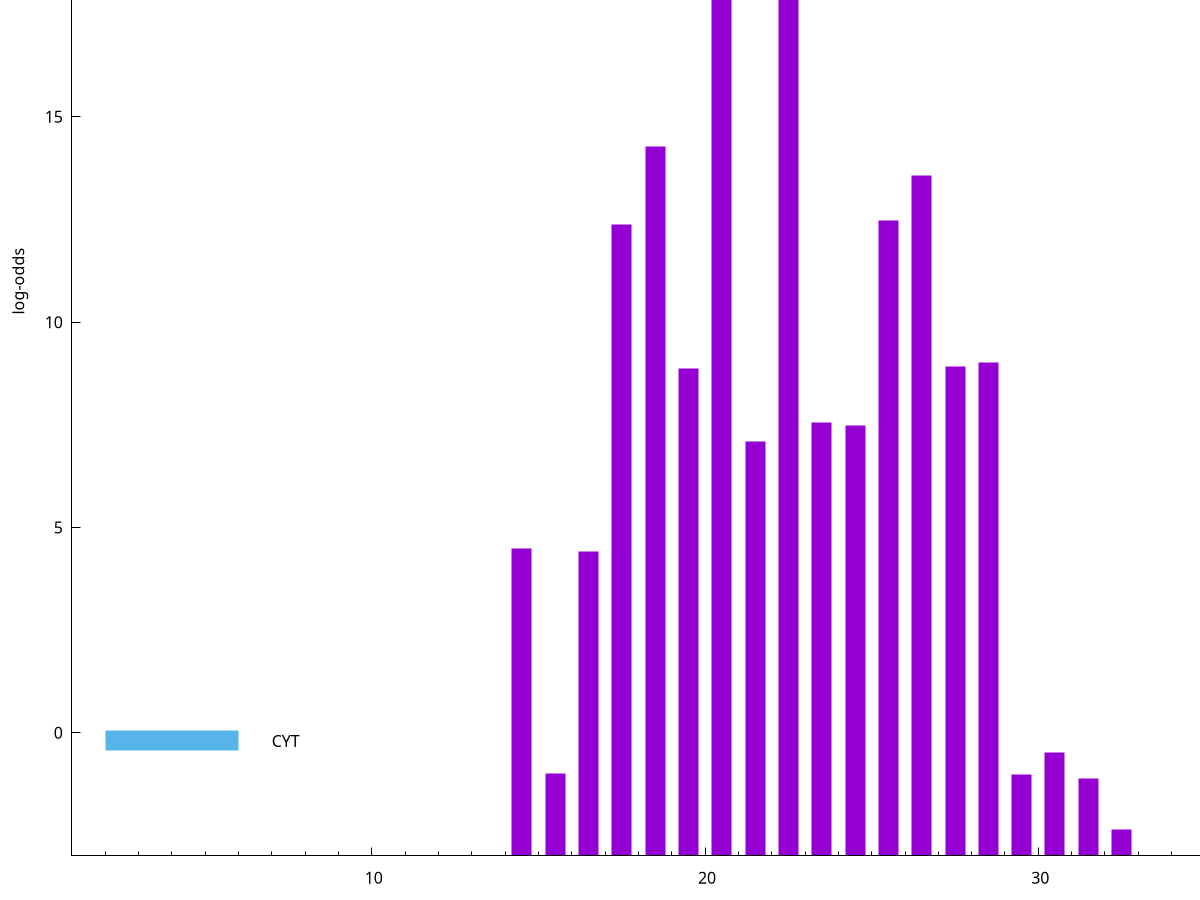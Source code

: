 set title "LipoP predictions for SRR5666485.gff"
set size 2., 1.4
set xrange [1:70] 
set mxtics 10
set yrange [-3:25]
set y2range [0:28]
set ylabel "log-odds"
set term postscript eps color solid "Helvetica" 30
set output "SRR5666485.gff5.eps"
set arrow from 2,23.3214 to 6,23.3214 nohead lt 1 lw 20
set label "SpI" at 7,23.3214
set arrow from 2,-0.200913 to 6,-0.200913 nohead lt 3 lw 20
set label "CYT" at 7,-0.200913
set arrow from 2,23.3214 to 6,23.3214 nohead lt 1 lw 20
set label "SpI" at 7,23.3214
# NOTE: The scores below are the log-odds scores with the threshold
# NOTE: subtracted (a hack to make gnuplot make the histogram all
# NOTE: look nice).
plot "-" axes x1y2 title "" with impulses lt 1 lw 20
22.500000 26.230400
20.500000 22.183900
18.500000 17.285400
26.500000 16.577900
25.500000 15.468800
17.500000 15.386200
28.500000 12.015190
27.500000 11.921000
19.500000 11.875510
23.500000 10.565690
24.500000 10.486380
21.500000 10.089680
14.500000 7.483130
16.500000 7.404170
30.500000 2.512299
15.500000 2.004538
29.500000 1.972270
31.500000 1.886960
32.500000 0.646520
e
exit
